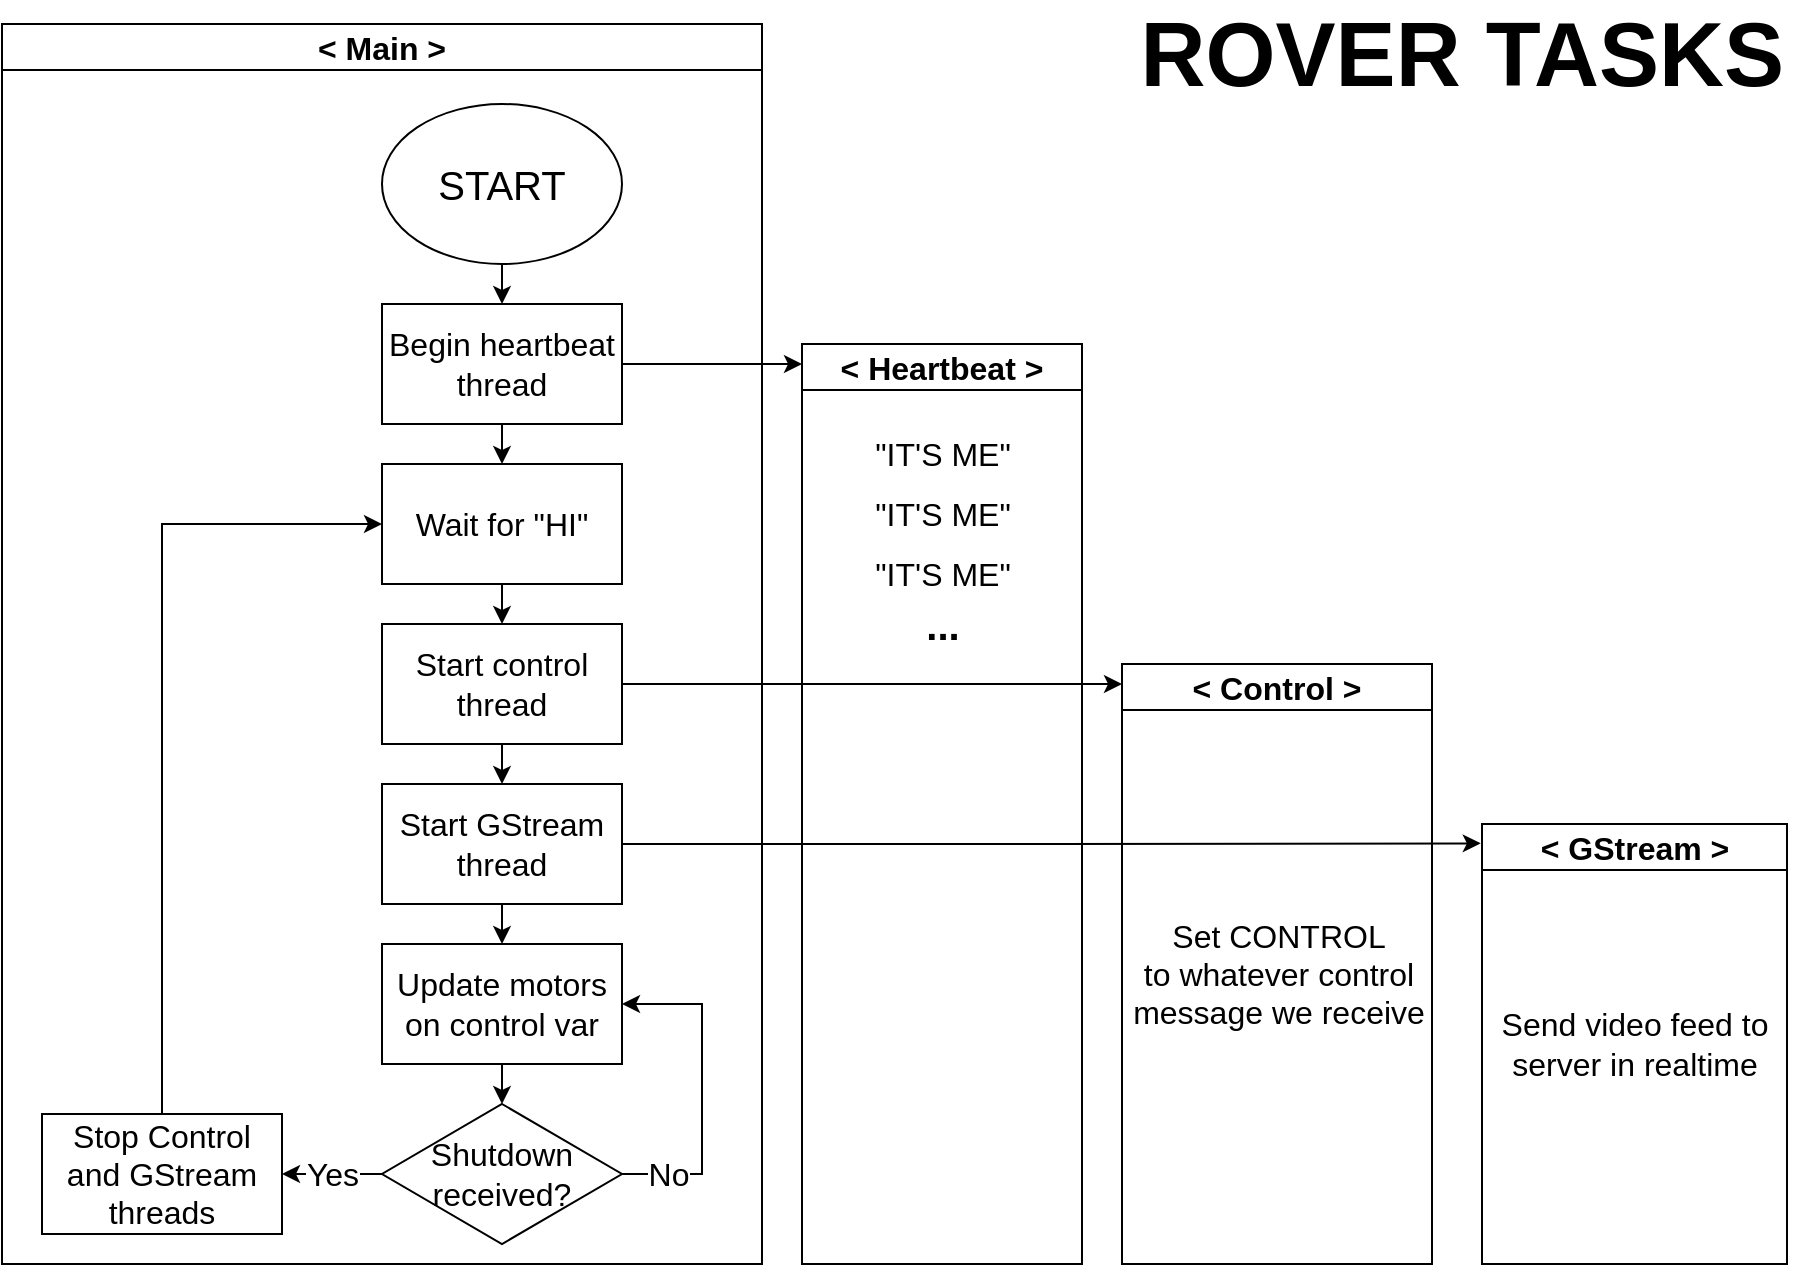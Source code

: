 <mxfile version="25.0.3">
  <diagram name="Page-1" id="lCKK0SYmYycJSSmMypmF">
    <mxGraphModel dx="1562" dy="818" grid="1" gridSize="10" guides="1" tooltips="1" connect="1" arrows="1" fold="1" page="1" pageScale="1" pageWidth="850" pageHeight="1100" math="0" shadow="0">
      <root>
        <mxCell id="0" />
        <mxCell id="1" parent="0" />
        <mxCell id="tOVqJOseBS--4NqwXfb2-4" style="edgeStyle=orthogonalEdgeStyle;rounded=0;orthogonalLoop=1;jettySize=auto;html=1;exitX=0.5;exitY=1;exitDx=0;exitDy=0;entryX=0.5;entryY=0;entryDx=0;entryDy=0;" parent="1" source="tOVqJOseBS--4NqwXfb2-1" target="tOVqJOseBS--4NqwXfb2-3" edge="1">
          <mxGeometry relative="1" as="geometry" />
        </mxCell>
        <mxCell id="tOVqJOseBS--4NqwXfb2-1" value="&lt;font style=&quot;font-size: 16px;&quot;&gt;Begin heartbeat thread&lt;/font&gt;" style="rounded=0;whiteSpace=wrap;html=1;" parent="1" vertex="1">
          <mxGeometry x="240" y="170" width="120" height="60" as="geometry" />
        </mxCell>
        <mxCell id="tOVqJOseBS--4NqwXfb2-5" style="edgeStyle=orthogonalEdgeStyle;rounded=0;orthogonalLoop=1;jettySize=auto;html=1;exitX=0.5;exitY=1;exitDx=0;exitDy=0;entryX=0.5;entryY=0;entryDx=0;entryDy=0;" parent="1" source="tOVqJOseBS--4NqwXfb2-2" target="tOVqJOseBS--4NqwXfb2-1" edge="1">
          <mxGeometry relative="1" as="geometry" />
        </mxCell>
        <mxCell id="tOVqJOseBS--4NqwXfb2-2" value="&lt;font style=&quot;font-size: 20px;&quot;&gt;START&lt;/font&gt;" style="ellipse;whiteSpace=wrap;html=1;" parent="1" vertex="1">
          <mxGeometry x="240" y="70" width="120" height="80" as="geometry" />
        </mxCell>
        <mxCell id="tOVqJOseBS--4NqwXfb2-7" style="edgeStyle=orthogonalEdgeStyle;rounded=0;orthogonalLoop=1;jettySize=auto;html=1;exitX=0.5;exitY=1;exitDx=0;exitDy=0;entryX=0.5;entryY=0;entryDx=0;entryDy=0;" parent="1" source="tOVqJOseBS--4NqwXfb2-3" target="tOVqJOseBS--4NqwXfb2-6" edge="1">
          <mxGeometry relative="1" as="geometry" />
        </mxCell>
        <mxCell id="tOVqJOseBS--4NqwXfb2-3" value="&lt;font style=&quot;font-size: 16px;&quot;&gt;Wait for &quot;HI&quot;&lt;/font&gt;" style="rounded=0;whiteSpace=wrap;html=1;" parent="1" vertex="1">
          <mxGeometry x="240" y="250" width="120" height="60" as="geometry" />
        </mxCell>
        <mxCell id="tOVqJOseBS--4NqwXfb2-9" style="edgeStyle=orthogonalEdgeStyle;rounded=0;orthogonalLoop=1;jettySize=auto;html=1;exitX=0.5;exitY=1;exitDx=0;exitDy=0;entryX=0.5;entryY=0;entryDx=0;entryDy=0;" parent="1" source="tOVqJOseBS--4NqwXfb2-6" target="tOVqJOseBS--4NqwXfb2-8" edge="1">
          <mxGeometry relative="1" as="geometry" />
        </mxCell>
        <mxCell id="tOVqJOseBS--4NqwXfb2-49" style="edgeStyle=orthogonalEdgeStyle;rounded=0;orthogonalLoop=1;jettySize=auto;html=1;exitX=1;exitY=0.5;exitDx=0;exitDy=0;" parent="1" source="tOVqJOseBS--4NqwXfb2-6" edge="1">
          <mxGeometry relative="1" as="geometry">
            <mxPoint x="610" y="360" as="targetPoint" />
          </mxGeometry>
        </mxCell>
        <mxCell id="tOVqJOseBS--4NqwXfb2-6" value="&lt;font style=&quot;font-size: 16px;&quot;&gt;Start control thread&lt;/font&gt;" style="rounded=0;whiteSpace=wrap;html=1;" parent="1" vertex="1">
          <mxGeometry x="240" y="330" width="120" height="60" as="geometry" />
        </mxCell>
        <mxCell id="tOVqJOseBS--4NqwXfb2-11" style="edgeStyle=orthogonalEdgeStyle;rounded=0;orthogonalLoop=1;jettySize=auto;html=1;exitX=0.5;exitY=1;exitDx=0;exitDy=0;entryX=0.5;entryY=0;entryDx=0;entryDy=0;" parent="1" source="tOVqJOseBS--4NqwXfb2-8" target="tOVqJOseBS--4NqwXfb2-10" edge="1">
          <mxGeometry relative="1" as="geometry" />
        </mxCell>
        <mxCell id="tOVqJOseBS--4NqwXfb2-50" style="edgeStyle=orthogonalEdgeStyle;rounded=0;orthogonalLoop=1;jettySize=auto;html=1;exitX=1;exitY=0.5;exitDx=0;exitDy=0;entryX=-0.004;entryY=0.044;entryDx=0;entryDy=0;entryPerimeter=0;" parent="1" source="tOVqJOseBS--4NqwXfb2-8" target="tOVqJOseBS--4NqwXfb2-39" edge="1">
          <mxGeometry relative="1" as="geometry">
            <mxPoint x="770" y="440" as="targetPoint" />
          </mxGeometry>
        </mxCell>
        <mxCell id="tOVqJOseBS--4NqwXfb2-8" value="&lt;font style=&quot;font-size: 16px;&quot;&gt;Start GStream thread&lt;/font&gt;" style="rounded=0;whiteSpace=wrap;html=1;" parent="1" vertex="1">
          <mxGeometry x="240" y="410" width="120" height="60" as="geometry" />
        </mxCell>
        <mxCell id="tOVqJOseBS--4NqwXfb2-15" style="edgeStyle=orthogonalEdgeStyle;rounded=0;orthogonalLoop=1;jettySize=auto;html=1;exitX=0.5;exitY=1;exitDx=0;exitDy=0;entryX=0.5;entryY=0;entryDx=0;entryDy=0;" parent="1" source="tOVqJOseBS--4NqwXfb2-10" edge="1">
          <mxGeometry relative="1" as="geometry">
            <mxPoint x="300" y="570" as="targetPoint" />
          </mxGeometry>
        </mxCell>
        <mxCell id="tOVqJOseBS--4NqwXfb2-10" value="&lt;font style=&quot;font-size: 16px;&quot;&gt;Update motors on control var&lt;/font&gt;" style="rounded=0;whiteSpace=wrap;html=1;" parent="1" vertex="1">
          <mxGeometry x="240" y="490" width="120" height="60" as="geometry" />
        </mxCell>
        <mxCell id="tOVqJOseBS--4NqwXfb2-19" value="&lt;font style=&quot;font-size: 16px;&quot;&gt;No&lt;/font&gt;" style="edgeStyle=orthogonalEdgeStyle;rounded=0;orthogonalLoop=1;jettySize=auto;html=1;exitX=1;exitY=0.5;exitDx=0;exitDy=0;entryX=1;entryY=0.5;entryDx=0;entryDy=0;" parent="1" source="tOVqJOseBS--4NqwXfb2-17" target="tOVqJOseBS--4NqwXfb2-10" edge="1">
          <mxGeometry x="-0.724" relative="1" as="geometry">
            <Array as="points">
              <mxPoint x="400" y="605" />
              <mxPoint x="400" y="520" />
            </Array>
            <mxPoint as="offset" />
          </mxGeometry>
        </mxCell>
        <mxCell id="tOVqJOseBS--4NqwXfb2-22" value="&lt;font style=&quot;font-size: 16px;&quot;&gt;Yes&lt;/font&gt;" style="edgeStyle=orthogonalEdgeStyle;rounded=0;orthogonalLoop=1;jettySize=auto;html=1;exitX=0;exitY=0.5;exitDx=0;exitDy=0;entryX=1;entryY=0.5;entryDx=0;entryDy=0;" parent="1" source="tOVqJOseBS--4NqwXfb2-17" target="tOVqJOseBS--4NqwXfb2-21" edge="1">
          <mxGeometry relative="1" as="geometry">
            <mxPoint as="offset" />
          </mxGeometry>
        </mxCell>
        <mxCell id="tOVqJOseBS--4NqwXfb2-17" value="&lt;font style=&quot;font-size: 16px;&quot;&gt;Shutdown&lt;/font&gt;&lt;div&gt;&lt;font style=&quot;font-size: 16px;&quot;&gt;received?&lt;/font&gt;&lt;/div&gt;" style="rhombus;whiteSpace=wrap;html=1;" parent="1" vertex="1">
          <mxGeometry x="240" y="570" width="120" height="70" as="geometry" />
        </mxCell>
        <mxCell id="tOVqJOseBS--4NqwXfb2-23" style="edgeStyle=orthogonalEdgeStyle;rounded=0;orthogonalLoop=1;jettySize=auto;html=1;exitX=0.5;exitY=0;exitDx=0;exitDy=0;entryX=0;entryY=0.5;entryDx=0;entryDy=0;" parent="1" source="tOVqJOseBS--4NqwXfb2-21" target="tOVqJOseBS--4NqwXfb2-3" edge="1">
          <mxGeometry relative="1" as="geometry">
            <mxPoint x="130" y="280" as="targetPoint" />
          </mxGeometry>
        </mxCell>
        <mxCell id="tOVqJOseBS--4NqwXfb2-21" value="&lt;font style=&quot;font-size: 16px;&quot;&gt;Stop Control and GStream threads&lt;/font&gt;" style="rounded=0;whiteSpace=wrap;html=1;" parent="1" vertex="1">
          <mxGeometry x="70" y="575" width="120" height="60" as="geometry" />
        </mxCell>
        <mxCell id="tOVqJOseBS--4NqwXfb2-24" value="&lt;font style=&quot;font-size: 16px;&quot;&gt;&amp;lt; Heartbeat &amp;gt;&lt;/font&gt;" style="swimlane;whiteSpace=wrap;html=1;" parent="1" vertex="1">
          <mxGeometry x="450" y="190" width="140" height="460" as="geometry" />
        </mxCell>
        <mxCell id="tOVqJOseBS--4NqwXfb2-25" value="&lt;font style=&quot;font-size: 16px;&quot;&gt;&quot;IT&#39;S ME&quot;&lt;/font&gt;" style="text;html=1;align=center;verticalAlign=middle;resizable=0;points=[];autosize=1;strokeColor=none;fillColor=none;" parent="tOVqJOseBS--4NqwXfb2-24" vertex="1">
          <mxGeometry x="25" y="40" width="90" height="30" as="geometry" />
        </mxCell>
        <mxCell id="tOVqJOseBS--4NqwXfb2-26" value="&lt;font style=&quot;font-size: 16px;&quot;&gt;&quot;IT&#39;S ME&quot;&lt;/font&gt;" style="text;html=1;align=center;verticalAlign=middle;resizable=0;points=[];autosize=1;strokeColor=none;fillColor=none;" parent="tOVqJOseBS--4NqwXfb2-24" vertex="1">
          <mxGeometry x="25" y="70" width="90" height="30" as="geometry" />
        </mxCell>
        <mxCell id="tOVqJOseBS--4NqwXfb2-27" value="&lt;font style=&quot;font-size: 16px;&quot;&gt;&quot;IT&#39;S ME&quot;&lt;/font&gt;" style="text;html=1;align=center;verticalAlign=middle;resizable=0;points=[];autosize=1;strokeColor=none;fillColor=none;" parent="tOVqJOseBS--4NqwXfb2-24" vertex="1">
          <mxGeometry x="25" y="100" width="90" height="30" as="geometry" />
        </mxCell>
        <mxCell id="tOVqJOseBS--4NqwXfb2-29" value="&lt;font style=&quot;font-size: 20px;&quot;&gt;&lt;b style=&quot;&quot;&gt;...&lt;/b&gt;&lt;/font&gt;" style="text;html=1;align=center;verticalAlign=middle;resizable=0;points=[];autosize=1;strokeColor=none;fillColor=none;" parent="tOVqJOseBS--4NqwXfb2-24" vertex="1">
          <mxGeometry x="50" y="120" width="40" height="40" as="geometry" />
        </mxCell>
        <mxCell id="tOVqJOseBS--4NqwXfb2-31" value="&lt;font style=&quot;font-size: 16px;&quot;&gt;&amp;lt; Control &amp;gt;&lt;/font&gt;" style="swimlane;whiteSpace=wrap;html=1;" parent="1" vertex="1">
          <mxGeometry x="610" y="350" width="155" height="300" as="geometry" />
        </mxCell>
        <mxCell id="tOVqJOseBS--4NqwXfb2-37" value="&lt;font style=&quot;font-size: 16px;&quot;&gt;Set CONTROL&lt;/font&gt;&lt;div&gt;&lt;font style=&quot;font-size: 16px;&quot;&gt;to whatever control&lt;/font&gt;&lt;/div&gt;&lt;div&gt;&lt;font style=&quot;font-size: 16px;&quot;&gt;message we receive&lt;/font&gt;&lt;/div&gt;" style="text;html=1;align=center;verticalAlign=middle;resizable=0;points=[];autosize=1;strokeColor=none;fillColor=none;" parent="tOVqJOseBS--4NqwXfb2-31" vertex="1">
          <mxGeometry x="-7.5" y="120" width="170" height="70" as="geometry" />
        </mxCell>
        <mxCell id="tOVqJOseBS--4NqwXfb2-39" value="&lt;font style=&quot;font-size: 16px;&quot;&gt;&amp;lt; GStream &amp;gt;&lt;/font&gt;" style="swimlane;whiteSpace=wrap;html=1;" parent="1" vertex="1">
          <mxGeometry x="790" y="430" width="152.5" height="220" as="geometry" />
        </mxCell>
        <mxCell id="tOVqJOseBS--4NqwXfb2-40" value="&lt;font style=&quot;font-size: 16px;&quot;&gt;Send video feed to&lt;/font&gt;&lt;div&gt;&lt;font style=&quot;font-size: 16px;&quot;&gt;server in realtime&lt;/font&gt;&lt;/div&gt;" style="text;html=1;align=center;verticalAlign=middle;resizable=0;points=[];autosize=1;strokeColor=none;fillColor=none;" parent="tOVqJOseBS--4NqwXfb2-39" vertex="1">
          <mxGeometry x="-3.75" y="85" width="160" height="50" as="geometry" />
        </mxCell>
        <mxCell id="tOVqJOseBS--4NqwXfb2-47" value="&lt;font style=&quot;font-size: 16px;&quot;&gt;&amp;lt; Main &amp;gt;&lt;/font&gt;" style="swimlane;whiteSpace=wrap;html=1;" parent="1" vertex="1">
          <mxGeometry x="50" y="30" width="380" height="620" as="geometry" />
        </mxCell>
        <mxCell id="tOVqJOseBS--4NqwXfb2-48" style="edgeStyle=orthogonalEdgeStyle;rounded=0;orthogonalLoop=1;jettySize=auto;html=1;exitX=1;exitY=0.5;exitDx=0;exitDy=0;" parent="1" source="tOVqJOseBS--4NqwXfb2-1" edge="1">
          <mxGeometry relative="1" as="geometry">
            <mxPoint x="450" y="200" as="targetPoint" />
          </mxGeometry>
        </mxCell>
        <mxCell id="ZR7N2brsCp0cxNk4SphN-1" value="&lt;b&gt;&lt;font style=&quot;font-size: 45px;&quot;&gt;ROVER TASKS&lt;/font&gt;&lt;/b&gt;" style="text;html=1;align=right;verticalAlign=middle;whiteSpace=wrap;rounded=0;" parent="1" vertex="1">
          <mxGeometry x="455" y="30" width="487.5" height="30" as="geometry" />
        </mxCell>
      </root>
    </mxGraphModel>
  </diagram>
</mxfile>
